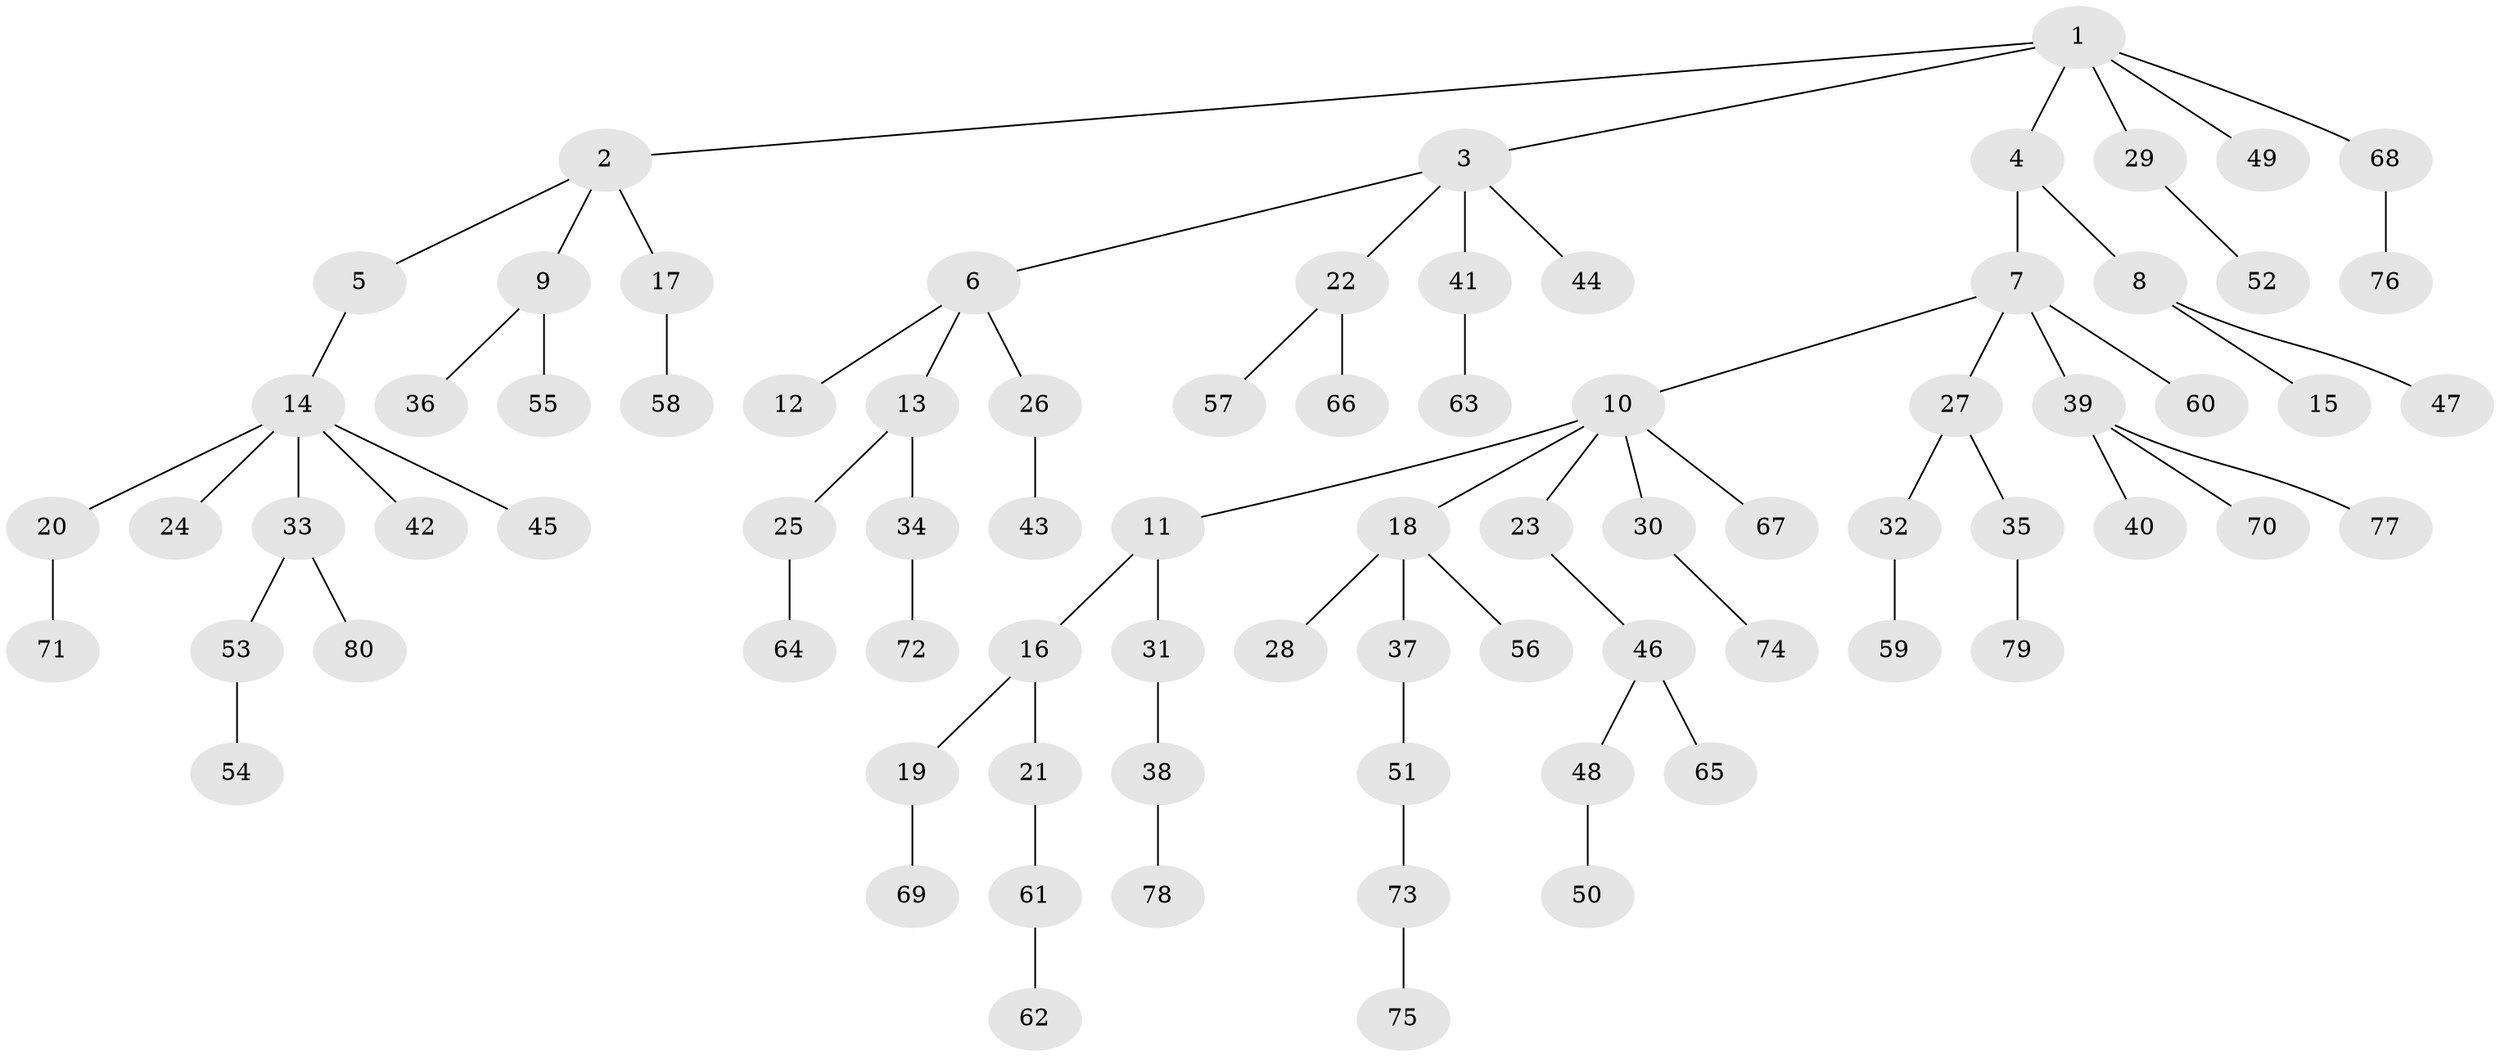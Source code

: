 // Generated by graph-tools (version 1.1) at 2025/52/03/09/25 04:52:53]
// undirected, 80 vertices, 79 edges
graph export_dot {
graph [start="1"]
  node [color=gray90,style=filled];
  1;
  2;
  3;
  4;
  5;
  6;
  7;
  8;
  9;
  10;
  11;
  12;
  13;
  14;
  15;
  16;
  17;
  18;
  19;
  20;
  21;
  22;
  23;
  24;
  25;
  26;
  27;
  28;
  29;
  30;
  31;
  32;
  33;
  34;
  35;
  36;
  37;
  38;
  39;
  40;
  41;
  42;
  43;
  44;
  45;
  46;
  47;
  48;
  49;
  50;
  51;
  52;
  53;
  54;
  55;
  56;
  57;
  58;
  59;
  60;
  61;
  62;
  63;
  64;
  65;
  66;
  67;
  68;
  69;
  70;
  71;
  72;
  73;
  74;
  75;
  76;
  77;
  78;
  79;
  80;
  1 -- 2;
  1 -- 3;
  1 -- 4;
  1 -- 29;
  1 -- 49;
  1 -- 68;
  2 -- 5;
  2 -- 9;
  2 -- 17;
  3 -- 6;
  3 -- 22;
  3 -- 41;
  3 -- 44;
  4 -- 7;
  4 -- 8;
  5 -- 14;
  6 -- 12;
  6 -- 13;
  6 -- 26;
  7 -- 10;
  7 -- 27;
  7 -- 39;
  7 -- 60;
  8 -- 15;
  8 -- 47;
  9 -- 36;
  9 -- 55;
  10 -- 11;
  10 -- 18;
  10 -- 23;
  10 -- 30;
  10 -- 67;
  11 -- 16;
  11 -- 31;
  13 -- 25;
  13 -- 34;
  14 -- 20;
  14 -- 24;
  14 -- 33;
  14 -- 42;
  14 -- 45;
  16 -- 19;
  16 -- 21;
  17 -- 58;
  18 -- 28;
  18 -- 37;
  18 -- 56;
  19 -- 69;
  20 -- 71;
  21 -- 61;
  22 -- 57;
  22 -- 66;
  23 -- 46;
  25 -- 64;
  26 -- 43;
  27 -- 32;
  27 -- 35;
  29 -- 52;
  30 -- 74;
  31 -- 38;
  32 -- 59;
  33 -- 53;
  33 -- 80;
  34 -- 72;
  35 -- 79;
  37 -- 51;
  38 -- 78;
  39 -- 40;
  39 -- 70;
  39 -- 77;
  41 -- 63;
  46 -- 48;
  46 -- 65;
  48 -- 50;
  51 -- 73;
  53 -- 54;
  61 -- 62;
  68 -- 76;
  73 -- 75;
}
